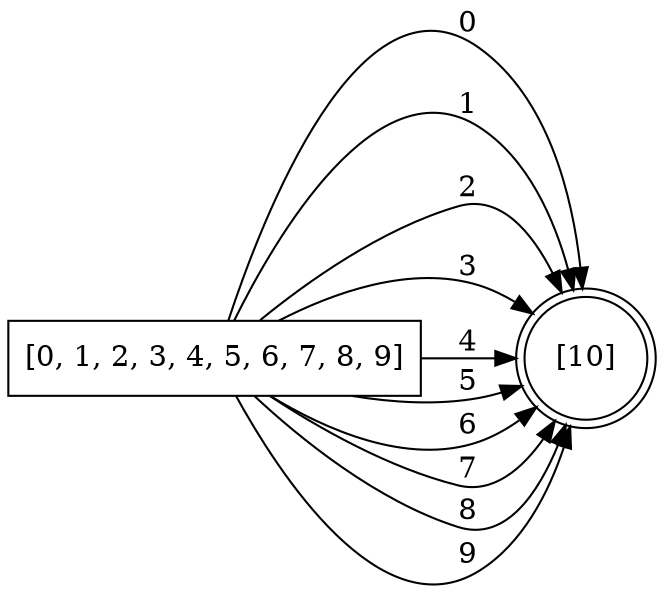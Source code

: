 digraph finite_state_machine {
	rankdir=LR size="8,5"
	node [shape=rectangular]
	"[0, 1, 2, 3, 4, 5, 6, 7, 8, 9]"
	node [shape=doublecircle]
	"[10]"
	node [shape=circle]
	"[0, 1, 2, 3, 4, 5, 6, 7, 8, 9]" -> "[10]" [label=0]
	"[0, 1, 2, 3, 4, 5, 6, 7, 8, 9]" -> "[10]" [label=1]
	"[0, 1, 2, 3, 4, 5, 6, 7, 8, 9]" -> "[10]" [label=2]
	"[0, 1, 2, 3, 4, 5, 6, 7, 8, 9]" -> "[10]" [label=3]
	"[0, 1, 2, 3, 4, 5, 6, 7, 8, 9]" -> "[10]" [label=4]
	"[0, 1, 2, 3, 4, 5, 6, 7, 8, 9]" -> "[10]" [label=5]
	"[0, 1, 2, 3, 4, 5, 6, 7, 8, 9]" -> "[10]" [label=6]
	"[0, 1, 2, 3, 4, 5, 6, 7, 8, 9]" -> "[10]" [label=7]
	"[0, 1, 2, 3, 4, 5, 6, 7, 8, 9]" -> "[10]" [label=8]
	"[0, 1, 2, 3, 4, 5, 6, 7, 8, 9]" -> "[10]" [label=9]
}
